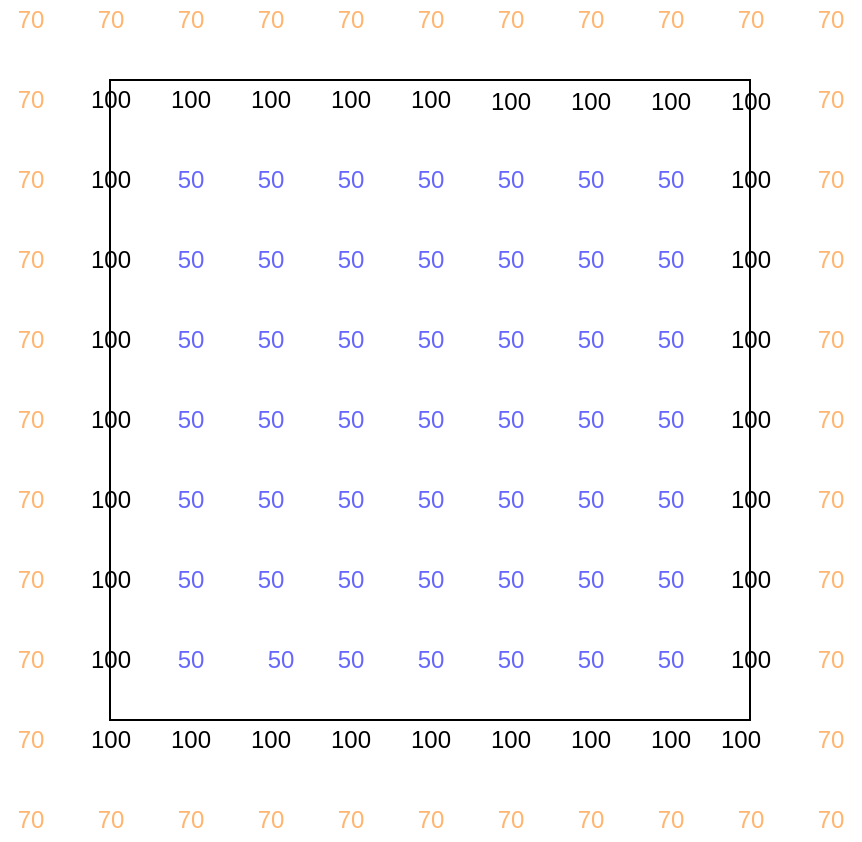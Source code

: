 <mxfile version="14.8.0" type="github">
  <diagram id="LvxpMMPDNMtc6eml7NS4" name="Page-1">
    <mxGraphModel dx="1350" dy="894" grid="1" gridSize="10" guides="1" tooltips="1" connect="1" arrows="1" fold="1" page="1" pageScale="1" pageWidth="850" pageHeight="1100" math="0" shadow="0">
      <root>
        <mxCell id="0" />
        <mxCell id="1" parent="0" />
        <mxCell id="pgq17JgVPmGYCmBE63rN-2" value="" style="whiteSpace=wrap;html=1;aspect=fixed;fillColor=none;" vertex="1" parent="1">
          <mxGeometry x="260" y="170" width="320" height="320" as="geometry" />
        </mxCell>
        <mxCell id="pgq17JgVPmGYCmBE63rN-3" value="100" style="text;html=1;align=center;verticalAlign=middle;resizable=0;points=[];autosize=1;strokeColor=none;" vertex="1" parent="1">
          <mxGeometry x="280" y="170" width="40" height="20" as="geometry" />
        </mxCell>
        <mxCell id="pgq17JgVPmGYCmBE63rN-4" value="100" style="text;html=1;align=center;verticalAlign=middle;resizable=0;points=[];autosize=1;strokeColor=none;" vertex="1" parent="1">
          <mxGeometry x="320" y="170" width="40" height="20" as="geometry" />
        </mxCell>
        <mxCell id="pgq17JgVPmGYCmBE63rN-5" value="100" style="text;html=1;align=center;verticalAlign=middle;resizable=0;points=[];autosize=1;strokeColor=none;" vertex="1" parent="1">
          <mxGeometry x="360" y="170" width="40" height="20" as="geometry" />
        </mxCell>
        <mxCell id="pgq17JgVPmGYCmBE63rN-7" value="70" style="text;html=1;align=center;verticalAlign=middle;resizable=0;points=[];autosize=1;strokeColor=none;fontColor=#FFB570;" vertex="1" parent="1">
          <mxGeometry x="205" y="130" width="30" height="20" as="geometry" />
        </mxCell>
        <mxCell id="pgq17JgVPmGYCmBE63rN-8" value="70" style="text;html=1;align=center;verticalAlign=middle;resizable=0;points=[];autosize=1;strokeColor=none;fontColor=#FFB570;" vertex="1" parent="1">
          <mxGeometry x="245" y="130" width="30" height="20" as="geometry" />
        </mxCell>
        <mxCell id="pgq17JgVPmGYCmBE63rN-9" value="70" style="text;html=1;align=center;verticalAlign=middle;resizable=0;points=[];autosize=1;strokeColor=none;fontColor=#FFB570;" vertex="1" parent="1">
          <mxGeometry x="205" y="170" width="30" height="20" as="geometry" />
        </mxCell>
        <mxCell id="pgq17JgVPmGYCmBE63rN-10" value="70" style="text;html=1;align=center;verticalAlign=middle;resizable=0;points=[];autosize=1;strokeColor=none;fontColor=#FFB570;" vertex="1" parent="1">
          <mxGeometry x="205" y="210" width="30" height="20" as="geometry" />
        </mxCell>
        <mxCell id="pgq17JgVPmGYCmBE63rN-11" value="70" style="text;html=1;align=center;verticalAlign=middle;resizable=0;points=[];autosize=1;strokeColor=none;fontColor=#FFB570;" vertex="1" parent="1">
          <mxGeometry x="205" y="250" width="30" height="20" as="geometry" />
        </mxCell>
        <mxCell id="pgq17JgVPmGYCmBE63rN-13" value="70" style="text;html=1;align=center;verticalAlign=middle;resizable=0;points=[];autosize=1;strokeColor=none;fontColor=#FFB570;" vertex="1" parent="1">
          <mxGeometry x="205" y="290" width="30" height="20" as="geometry" />
        </mxCell>
        <mxCell id="pgq17JgVPmGYCmBE63rN-14" value="70" style="text;html=1;align=center;verticalAlign=middle;resizable=0;points=[];autosize=1;strokeColor=none;fontColor=#FFB570;" vertex="1" parent="1">
          <mxGeometry x="205" y="330" width="30" height="20" as="geometry" />
        </mxCell>
        <mxCell id="pgq17JgVPmGYCmBE63rN-15" value="70" style="text;html=1;align=center;verticalAlign=middle;resizable=0;points=[];autosize=1;strokeColor=none;fontColor=#FFB570;" vertex="1" parent="1">
          <mxGeometry x="205" y="370" width="30" height="20" as="geometry" />
        </mxCell>
        <mxCell id="pgq17JgVPmGYCmBE63rN-16" value="70" style="text;html=1;align=center;verticalAlign=middle;resizable=0;points=[];autosize=1;strokeColor=none;fontColor=#FFB570;" vertex="1" parent="1">
          <mxGeometry x="205" y="410" width="30" height="20" as="geometry" />
        </mxCell>
        <mxCell id="pgq17JgVPmGYCmBE63rN-17" value="70" style="text;html=1;align=center;verticalAlign=middle;resizable=0;points=[];autosize=1;strokeColor=none;fontColor=#FFB570;" vertex="1" parent="1">
          <mxGeometry x="205" y="450" width="30" height="20" as="geometry" />
        </mxCell>
        <mxCell id="pgq17JgVPmGYCmBE63rN-18" value="70" style="text;html=1;align=center;verticalAlign=middle;resizable=0;points=[];autosize=1;strokeColor=none;fontColor=#FFB570;" vertex="1" parent="1">
          <mxGeometry x="205" y="490" width="30" height="20" as="geometry" />
        </mxCell>
        <mxCell id="pgq17JgVPmGYCmBE63rN-19" value="70" style="text;html=1;align=center;verticalAlign=middle;resizable=0;points=[];autosize=1;strokeColor=none;fontColor=#FFB570;" vertex="1" parent="1">
          <mxGeometry x="205" y="530" width="30" height="20" as="geometry" />
        </mxCell>
        <mxCell id="pgq17JgVPmGYCmBE63rN-20" value="70" style="text;html=1;align=center;verticalAlign=middle;resizable=0;points=[];autosize=1;strokeColor=none;fontColor=#FFB570;" vertex="1" parent="1">
          <mxGeometry x="245" y="530" width="30" height="20" as="geometry" />
        </mxCell>
        <mxCell id="pgq17JgVPmGYCmBE63rN-22" value="70" style="text;html=1;align=center;verticalAlign=middle;resizable=0;points=[];autosize=1;strokeColor=none;fontColor=#FFB570;" vertex="1" parent="1">
          <mxGeometry x="285" y="530" width="30" height="20" as="geometry" />
        </mxCell>
        <mxCell id="pgq17JgVPmGYCmBE63rN-23" value="70" style="text;html=1;align=center;verticalAlign=middle;resizable=0;points=[];autosize=1;strokeColor=none;fontColor=#FFB570;" vertex="1" parent="1">
          <mxGeometry x="325" y="530" width="30" height="20" as="geometry" />
        </mxCell>
        <mxCell id="pgq17JgVPmGYCmBE63rN-24" value="70" style="text;html=1;align=center;verticalAlign=middle;resizable=0;points=[];autosize=1;strokeColor=none;fontColor=#FFB570;" vertex="1" parent="1">
          <mxGeometry x="365" y="530" width="30" height="20" as="geometry" />
        </mxCell>
        <mxCell id="pgq17JgVPmGYCmBE63rN-25" value="70" style="text;html=1;align=center;verticalAlign=middle;resizable=0;points=[];autosize=1;strokeColor=none;fontColor=#FFB570;" vertex="1" parent="1">
          <mxGeometry x="405" y="530" width="30" height="20" as="geometry" />
        </mxCell>
        <mxCell id="pgq17JgVPmGYCmBE63rN-26" value="70" style="text;html=1;align=center;verticalAlign=middle;resizable=0;points=[];autosize=1;strokeColor=none;fontColor=#FFB570;" vertex="1" parent="1">
          <mxGeometry x="445" y="530" width="30" height="20" as="geometry" />
        </mxCell>
        <mxCell id="pgq17JgVPmGYCmBE63rN-27" value="70" style="text;html=1;align=center;verticalAlign=middle;resizable=0;points=[];autosize=1;strokeColor=none;fontColor=#FFB570;" vertex="1" parent="1">
          <mxGeometry x="485" y="530" width="30" height="20" as="geometry" />
        </mxCell>
        <mxCell id="pgq17JgVPmGYCmBE63rN-28" value="70" style="text;html=1;align=center;verticalAlign=middle;resizable=0;points=[];autosize=1;strokeColor=none;fontColor=#FFB570;" vertex="1" parent="1">
          <mxGeometry x="525" y="530" width="30" height="20" as="geometry" />
        </mxCell>
        <mxCell id="pgq17JgVPmGYCmBE63rN-29" value="70" style="text;html=1;align=center;verticalAlign=middle;resizable=0;points=[];autosize=1;strokeColor=none;fontColor=#FFB570;" vertex="1" parent="1">
          <mxGeometry x="565" y="530" width="30" height="20" as="geometry" />
        </mxCell>
        <mxCell id="pgq17JgVPmGYCmBE63rN-30" value="70" style="text;html=1;align=center;verticalAlign=middle;resizable=0;points=[];autosize=1;strokeColor=none;fontColor=#FFB570;" vertex="1" parent="1">
          <mxGeometry x="605" y="530" width="30" height="20" as="geometry" />
        </mxCell>
        <mxCell id="pgq17JgVPmGYCmBE63rN-31" value="70" style="text;html=1;align=center;verticalAlign=middle;resizable=0;points=[];autosize=1;strokeColor=none;fontColor=#FFB570;" vertex="1" parent="1">
          <mxGeometry x="605" y="490" width="30" height="20" as="geometry" />
        </mxCell>
        <mxCell id="pgq17JgVPmGYCmBE63rN-32" value="70" style="text;html=1;align=center;verticalAlign=middle;resizable=0;points=[];autosize=1;strokeColor=none;fontColor=#FFB570;" vertex="1" parent="1">
          <mxGeometry x="605" y="450" width="30" height="20" as="geometry" />
        </mxCell>
        <mxCell id="pgq17JgVPmGYCmBE63rN-33" value="70" style="text;html=1;align=center;verticalAlign=middle;resizable=0;points=[];autosize=1;strokeColor=none;fontColor=#FFB570;" vertex="1" parent="1">
          <mxGeometry x="605" y="410" width="30" height="20" as="geometry" />
        </mxCell>
        <mxCell id="pgq17JgVPmGYCmBE63rN-35" value="70" style="text;html=1;align=center;verticalAlign=middle;resizable=0;points=[];autosize=1;strokeColor=none;fontColor=#FFB570;" vertex="1" parent="1">
          <mxGeometry x="605" y="370" width="30" height="20" as="geometry" />
        </mxCell>
        <mxCell id="pgq17JgVPmGYCmBE63rN-36" value="70" style="text;html=1;align=center;verticalAlign=middle;resizable=0;points=[];autosize=1;strokeColor=none;fontColor=#FFB570;" vertex="1" parent="1">
          <mxGeometry x="605" y="330" width="30" height="20" as="geometry" />
        </mxCell>
        <mxCell id="pgq17JgVPmGYCmBE63rN-37" value="70" style="text;html=1;align=center;verticalAlign=middle;resizable=0;points=[];autosize=1;strokeColor=none;fontColor=#FFB570;" vertex="1" parent="1">
          <mxGeometry x="605" y="290" width="30" height="20" as="geometry" />
        </mxCell>
        <mxCell id="pgq17JgVPmGYCmBE63rN-38" value="70" style="text;html=1;align=center;verticalAlign=middle;resizable=0;points=[];autosize=1;strokeColor=none;fontColor=#FFB570;" vertex="1" parent="1">
          <mxGeometry x="605" y="250" width="30" height="20" as="geometry" />
        </mxCell>
        <mxCell id="pgq17JgVPmGYCmBE63rN-40" value="70" style="text;html=1;align=center;verticalAlign=middle;resizable=0;points=[];autosize=1;strokeColor=none;fontColor=#FFB570;" vertex="1" parent="1">
          <mxGeometry x="605" y="210" width="30" height="20" as="geometry" />
        </mxCell>
        <mxCell id="pgq17JgVPmGYCmBE63rN-41" value="70" style="text;html=1;align=center;verticalAlign=middle;resizable=0;points=[];autosize=1;strokeColor=none;fontColor=#FFB570;" vertex="1" parent="1">
          <mxGeometry x="605" y="170" width="30" height="20" as="geometry" />
        </mxCell>
        <mxCell id="pgq17JgVPmGYCmBE63rN-42" value="70" style="text;html=1;align=center;verticalAlign=middle;resizable=0;points=[];autosize=1;strokeColor=none;fontColor=#FFB570;" vertex="1" parent="1">
          <mxGeometry x="605" y="130" width="30" height="20" as="geometry" />
        </mxCell>
        <mxCell id="pgq17JgVPmGYCmBE63rN-43" value="70" style="text;html=1;align=center;verticalAlign=middle;resizable=0;points=[];autosize=1;strokeColor=none;fontColor=#FFB570;" vertex="1" parent="1">
          <mxGeometry x="565" y="130" width="30" height="20" as="geometry" />
        </mxCell>
        <mxCell id="pgq17JgVPmGYCmBE63rN-44" value="70" style="text;html=1;align=center;verticalAlign=middle;resizable=0;points=[];autosize=1;strokeColor=none;fontColor=#FFB570;" vertex="1" parent="1">
          <mxGeometry x="525" y="130" width="30" height="20" as="geometry" />
        </mxCell>
        <mxCell id="pgq17JgVPmGYCmBE63rN-45" value="70" style="text;html=1;align=center;verticalAlign=middle;resizable=0;points=[];autosize=1;strokeColor=none;fontColor=#FFB570;" vertex="1" parent="1">
          <mxGeometry x="485" y="130" width="30" height="20" as="geometry" />
        </mxCell>
        <mxCell id="pgq17JgVPmGYCmBE63rN-46" value="70" style="text;html=1;align=center;verticalAlign=middle;resizable=0;points=[];autosize=1;strokeColor=none;fontColor=#FFB570;" vertex="1" parent="1">
          <mxGeometry x="445" y="130" width="30" height="20" as="geometry" />
        </mxCell>
        <mxCell id="pgq17JgVPmGYCmBE63rN-47" value="70" style="text;html=1;align=center;verticalAlign=middle;resizable=0;points=[];autosize=1;strokeColor=none;fontColor=#FFB570;" vertex="1" parent="1">
          <mxGeometry x="405" y="130" width="30" height="20" as="geometry" />
        </mxCell>
        <mxCell id="pgq17JgVPmGYCmBE63rN-48" value="70" style="text;html=1;align=center;verticalAlign=middle;resizable=0;points=[];autosize=1;strokeColor=none;fontColor=#FFB570;" vertex="1" parent="1">
          <mxGeometry x="365" y="130" width="30" height="20" as="geometry" />
        </mxCell>
        <mxCell id="pgq17JgVPmGYCmBE63rN-49" value="70" style="text;html=1;align=center;verticalAlign=middle;resizable=0;points=[];autosize=1;strokeColor=none;fontColor=#FFB570;" vertex="1" parent="1">
          <mxGeometry x="325" y="130" width="30" height="20" as="geometry" />
        </mxCell>
        <mxCell id="pgq17JgVPmGYCmBE63rN-50" value="70" style="text;html=1;align=center;verticalAlign=middle;resizable=0;points=[];autosize=1;strokeColor=none;fontColor=#FFB570;" vertex="1" parent="1">
          <mxGeometry x="285" y="130" width="30" height="20" as="geometry" />
        </mxCell>
        <mxCell id="pgq17JgVPmGYCmBE63rN-51" value="100" style="text;html=1;align=center;verticalAlign=middle;resizable=0;points=[];autosize=1;strokeColor=none;" vertex="1" parent="1">
          <mxGeometry x="400" y="170" width="40" height="20" as="geometry" />
        </mxCell>
        <mxCell id="pgq17JgVPmGYCmBE63rN-53" value="100" style="text;html=1;align=center;verticalAlign=middle;resizable=0;points=[];autosize=1;strokeColor=none;" vertex="1" parent="1">
          <mxGeometry x="440" y="171" width="40" height="20" as="geometry" />
        </mxCell>
        <mxCell id="pgq17JgVPmGYCmBE63rN-54" value="100" style="text;html=1;align=center;verticalAlign=middle;resizable=0;points=[];autosize=1;strokeColor=none;" vertex="1" parent="1">
          <mxGeometry x="480" y="171" width="40" height="20" as="geometry" />
        </mxCell>
        <mxCell id="pgq17JgVPmGYCmBE63rN-55" value="100" style="text;html=1;align=center;verticalAlign=middle;resizable=0;points=[];autosize=1;strokeColor=none;" vertex="1" parent="1">
          <mxGeometry x="520" y="171" width="40" height="20" as="geometry" />
        </mxCell>
        <mxCell id="pgq17JgVPmGYCmBE63rN-56" value="100" style="text;html=1;align=center;verticalAlign=middle;resizable=0;points=[];autosize=1;strokeColor=none;" vertex="1" parent="1">
          <mxGeometry x="560" y="171" width="40" height="20" as="geometry" />
        </mxCell>
        <mxCell id="pgq17JgVPmGYCmBE63rN-57" value="100" style="text;html=1;align=center;verticalAlign=middle;resizable=0;points=[];autosize=1;strokeColor=none;" vertex="1" parent="1">
          <mxGeometry x="560" y="210" width="40" height="20" as="geometry" />
        </mxCell>
        <mxCell id="pgq17JgVPmGYCmBE63rN-58" value="100" style="text;html=1;align=center;verticalAlign=middle;resizable=0;points=[];autosize=1;strokeColor=none;" vertex="1" parent="1">
          <mxGeometry x="560" y="250" width="40" height="20" as="geometry" />
        </mxCell>
        <mxCell id="pgq17JgVPmGYCmBE63rN-59" value="100" style="text;html=1;align=center;verticalAlign=middle;resizable=0;points=[];autosize=1;strokeColor=none;" vertex="1" parent="1">
          <mxGeometry x="560" y="290" width="40" height="20" as="geometry" />
        </mxCell>
        <mxCell id="pgq17JgVPmGYCmBE63rN-60" value="100" style="text;html=1;align=center;verticalAlign=middle;resizable=0;points=[];autosize=1;strokeColor=none;" vertex="1" parent="1">
          <mxGeometry x="560" y="330" width="40" height="20" as="geometry" />
        </mxCell>
        <mxCell id="pgq17JgVPmGYCmBE63rN-61" value="100" style="text;html=1;align=center;verticalAlign=middle;resizable=0;points=[];autosize=1;strokeColor=none;" vertex="1" parent="1">
          <mxGeometry x="560" y="370" width="40" height="20" as="geometry" />
        </mxCell>
        <mxCell id="pgq17JgVPmGYCmBE63rN-62" value="100" style="text;html=1;align=center;verticalAlign=middle;resizable=0;points=[];autosize=1;strokeColor=none;" vertex="1" parent="1">
          <mxGeometry x="560" y="410" width="40" height="20" as="geometry" />
        </mxCell>
        <mxCell id="pgq17JgVPmGYCmBE63rN-63" value="100" style="text;html=1;align=center;verticalAlign=middle;resizable=0;points=[];autosize=1;strokeColor=none;" vertex="1" parent="1">
          <mxGeometry x="560" y="450" width="40" height="20" as="geometry" />
        </mxCell>
        <mxCell id="pgq17JgVPmGYCmBE63rN-64" value="100" style="text;html=1;align=center;verticalAlign=middle;resizable=0;points=[];autosize=1;strokeColor=none;" vertex="1" parent="1">
          <mxGeometry x="520" y="490" width="40" height="20" as="geometry" />
        </mxCell>
        <mxCell id="pgq17JgVPmGYCmBE63rN-65" value="100" style="text;html=1;align=center;verticalAlign=middle;resizable=0;points=[];autosize=1;strokeColor=none;" vertex="1" parent="1">
          <mxGeometry x="555" y="490" width="40" height="20" as="geometry" />
        </mxCell>
        <mxCell id="pgq17JgVPmGYCmBE63rN-66" value="100" style="text;html=1;align=center;verticalAlign=middle;resizable=0;points=[];autosize=1;strokeColor=none;" vertex="1" parent="1">
          <mxGeometry x="480" y="490" width="40" height="20" as="geometry" />
        </mxCell>
        <mxCell id="pgq17JgVPmGYCmBE63rN-67" value="100" style="text;html=1;align=center;verticalAlign=middle;resizable=0;points=[];autosize=1;strokeColor=none;" vertex="1" parent="1">
          <mxGeometry x="440" y="490" width="40" height="20" as="geometry" />
        </mxCell>
        <mxCell id="pgq17JgVPmGYCmBE63rN-68" value="100" style="text;html=1;align=center;verticalAlign=middle;resizable=0;points=[];autosize=1;strokeColor=none;" vertex="1" parent="1">
          <mxGeometry x="400" y="490" width="40" height="20" as="geometry" />
        </mxCell>
        <mxCell id="pgq17JgVPmGYCmBE63rN-69" value="100" style="text;html=1;align=center;verticalAlign=middle;resizable=0;points=[];autosize=1;strokeColor=none;" vertex="1" parent="1">
          <mxGeometry x="360" y="490" width="40" height="20" as="geometry" />
        </mxCell>
        <mxCell id="pgq17JgVPmGYCmBE63rN-70" value="100" style="text;html=1;align=center;verticalAlign=middle;resizable=0;points=[];autosize=1;strokeColor=none;" vertex="1" parent="1">
          <mxGeometry x="320" y="490" width="40" height="20" as="geometry" />
        </mxCell>
        <mxCell id="pgq17JgVPmGYCmBE63rN-71" value="100" style="text;html=1;align=center;verticalAlign=middle;resizable=0;points=[];autosize=1;strokeColor=none;" vertex="1" parent="1">
          <mxGeometry x="280" y="490" width="40" height="20" as="geometry" />
        </mxCell>
        <mxCell id="pgq17JgVPmGYCmBE63rN-72" value="100" style="text;html=1;align=center;verticalAlign=middle;resizable=0;points=[];autosize=1;strokeColor=none;" vertex="1" parent="1">
          <mxGeometry x="240" y="490" width="40" height="20" as="geometry" />
        </mxCell>
        <mxCell id="pgq17JgVPmGYCmBE63rN-73" value="100" style="text;html=1;align=center;verticalAlign=middle;resizable=0;points=[];autosize=1;strokeColor=none;" vertex="1" parent="1">
          <mxGeometry x="240" y="450" width="40" height="20" as="geometry" />
        </mxCell>
        <mxCell id="pgq17JgVPmGYCmBE63rN-74" value="100" style="text;html=1;align=center;verticalAlign=middle;resizable=0;points=[];autosize=1;strokeColor=none;" vertex="1" parent="1">
          <mxGeometry x="240" y="410" width="40" height="20" as="geometry" />
        </mxCell>
        <mxCell id="pgq17JgVPmGYCmBE63rN-75" value="100" style="text;html=1;align=center;verticalAlign=middle;resizable=0;points=[];autosize=1;strokeColor=none;" vertex="1" parent="1">
          <mxGeometry x="240" y="370" width="40" height="20" as="geometry" />
        </mxCell>
        <mxCell id="pgq17JgVPmGYCmBE63rN-76" value="100" style="text;html=1;align=center;verticalAlign=middle;resizable=0;points=[];autosize=1;strokeColor=none;" vertex="1" parent="1">
          <mxGeometry x="240" y="330" width="40" height="20" as="geometry" />
        </mxCell>
        <mxCell id="pgq17JgVPmGYCmBE63rN-77" value="100" style="text;html=1;align=center;verticalAlign=middle;resizable=0;points=[];autosize=1;strokeColor=none;" vertex="1" parent="1">
          <mxGeometry x="240" y="290" width="40" height="20" as="geometry" />
        </mxCell>
        <mxCell id="pgq17JgVPmGYCmBE63rN-78" value="100" style="text;html=1;align=center;verticalAlign=middle;resizable=0;points=[];autosize=1;strokeColor=none;" vertex="1" parent="1">
          <mxGeometry x="240" y="250" width="40" height="20" as="geometry" />
        </mxCell>
        <mxCell id="pgq17JgVPmGYCmBE63rN-79" value="100" style="text;html=1;align=center;verticalAlign=middle;resizable=0;points=[];autosize=1;strokeColor=none;" vertex="1" parent="1">
          <mxGeometry x="240" y="210" width="40" height="20" as="geometry" />
        </mxCell>
        <mxCell id="pgq17JgVPmGYCmBE63rN-80" value="100" style="text;html=1;align=center;verticalAlign=middle;resizable=0;points=[];autosize=1;strokeColor=none;" vertex="1" parent="1">
          <mxGeometry x="240" y="170" width="40" height="20" as="geometry" />
        </mxCell>
        <mxCell id="pgq17JgVPmGYCmBE63rN-81" value="50" style="text;html=1;align=center;verticalAlign=middle;resizable=0;points=[];autosize=1;strokeColor=none;fontColor=#6666FF;" vertex="1" parent="1">
          <mxGeometry x="285" y="210" width="30" height="20" as="geometry" />
        </mxCell>
        <mxCell id="pgq17JgVPmGYCmBE63rN-82" value="50" style="text;html=1;align=center;verticalAlign=middle;resizable=0;points=[];autosize=1;strokeColor=none;fontColor=#6666FF;" vertex="1" parent="1">
          <mxGeometry x="325" y="210" width="30" height="20" as="geometry" />
        </mxCell>
        <mxCell id="pgq17JgVPmGYCmBE63rN-83" value="50" style="text;html=1;align=center;verticalAlign=middle;resizable=0;points=[];autosize=1;strokeColor=none;fontColor=#6666FF;" vertex="1" parent="1">
          <mxGeometry x="365" y="210" width="30" height="20" as="geometry" />
        </mxCell>
        <mxCell id="pgq17JgVPmGYCmBE63rN-84" value="50" style="text;html=1;align=center;verticalAlign=middle;resizable=0;points=[];autosize=1;strokeColor=none;fontColor=#6666FF;" vertex="1" parent="1">
          <mxGeometry x="285" y="250" width="30" height="20" as="geometry" />
        </mxCell>
        <mxCell id="pgq17JgVPmGYCmBE63rN-85" value="50" style="text;html=1;align=center;verticalAlign=middle;resizable=0;points=[];autosize=1;strokeColor=none;fontColor=#6666FF;" vertex="1" parent="1">
          <mxGeometry x="325" y="250" width="30" height="20" as="geometry" />
        </mxCell>
        <mxCell id="pgq17JgVPmGYCmBE63rN-86" value="50" style="text;html=1;align=center;verticalAlign=middle;resizable=0;points=[];autosize=1;strokeColor=none;fontColor=#6666FF;" vertex="1" parent="1">
          <mxGeometry x="365" y="250" width="30" height="20" as="geometry" />
        </mxCell>
        <mxCell id="pgq17JgVPmGYCmBE63rN-87" value="50" style="text;html=1;align=center;verticalAlign=middle;resizable=0;points=[];autosize=1;strokeColor=none;fontColor=#6666FF;" vertex="1" parent="1">
          <mxGeometry x="285" y="290" width="30" height="20" as="geometry" />
        </mxCell>
        <mxCell id="pgq17JgVPmGYCmBE63rN-88" value="50" style="text;html=1;align=center;verticalAlign=middle;resizable=0;points=[];autosize=1;strokeColor=none;fontColor=#6666FF;" vertex="1" parent="1">
          <mxGeometry x="325" y="290" width="30" height="20" as="geometry" />
        </mxCell>
        <mxCell id="pgq17JgVPmGYCmBE63rN-89" value="50" style="text;html=1;align=center;verticalAlign=middle;resizable=0;points=[];autosize=1;strokeColor=none;fontColor=#6666FF;" vertex="1" parent="1">
          <mxGeometry x="365" y="290" width="30" height="20" as="geometry" />
        </mxCell>
        <mxCell id="pgq17JgVPmGYCmBE63rN-91" value="50" style="text;html=1;align=center;verticalAlign=middle;resizable=0;points=[];autosize=1;strokeColor=none;fontColor=#6666FF;" vertex="1" parent="1">
          <mxGeometry x="285" y="330" width="30" height="20" as="geometry" />
        </mxCell>
        <mxCell id="pgq17JgVPmGYCmBE63rN-92" value="50" style="text;html=1;align=center;verticalAlign=middle;resizable=0;points=[];autosize=1;strokeColor=none;fontColor=#6666FF;" vertex="1" parent="1">
          <mxGeometry x="325" y="330" width="30" height="20" as="geometry" />
        </mxCell>
        <mxCell id="pgq17JgVPmGYCmBE63rN-94" value="50" style="text;html=1;align=center;verticalAlign=middle;resizable=0;points=[];autosize=1;strokeColor=none;fontColor=#6666FF;" vertex="1" parent="1">
          <mxGeometry x="365" y="330" width="30" height="20" as="geometry" />
        </mxCell>
        <mxCell id="pgq17JgVPmGYCmBE63rN-95" value="50" style="text;html=1;align=center;verticalAlign=middle;resizable=0;points=[];autosize=1;strokeColor=none;fontColor=#6666FF;" vertex="1" parent="1">
          <mxGeometry x="285" y="370" width="30" height="20" as="geometry" />
        </mxCell>
        <mxCell id="pgq17JgVPmGYCmBE63rN-96" value="50" style="text;html=1;align=center;verticalAlign=middle;resizable=0;points=[];autosize=1;strokeColor=none;fontColor=#6666FF;" vertex="1" parent="1">
          <mxGeometry x="325" y="370" width="30" height="20" as="geometry" />
        </mxCell>
        <mxCell id="pgq17JgVPmGYCmBE63rN-98" value="50" style="text;html=1;align=center;verticalAlign=middle;resizable=0;points=[];autosize=1;strokeColor=none;fontColor=#6666FF;" vertex="1" parent="1">
          <mxGeometry x="365" y="370" width="30" height="20" as="geometry" />
        </mxCell>
        <mxCell id="pgq17JgVPmGYCmBE63rN-99" value="50" style="text;html=1;align=center;verticalAlign=middle;resizable=0;points=[];autosize=1;strokeColor=none;fontColor=#6666FF;" vertex="1" parent="1">
          <mxGeometry x="285" y="410" width="30" height="20" as="geometry" />
        </mxCell>
        <mxCell id="pgq17JgVPmGYCmBE63rN-100" value="50" style="text;html=1;align=center;verticalAlign=middle;resizable=0;points=[];autosize=1;strokeColor=none;fontColor=#6666FF;" vertex="1" parent="1">
          <mxGeometry x="325" y="410" width="30" height="20" as="geometry" />
        </mxCell>
        <mxCell id="pgq17JgVPmGYCmBE63rN-101" value="50" style="text;html=1;align=center;verticalAlign=middle;resizable=0;points=[];autosize=1;strokeColor=none;fontColor=#6666FF;" vertex="1" parent="1">
          <mxGeometry x="365" y="410" width="30" height="20" as="geometry" />
        </mxCell>
        <mxCell id="pgq17JgVPmGYCmBE63rN-102" value="50" style="text;html=1;align=center;verticalAlign=middle;resizable=0;points=[];autosize=1;strokeColor=none;fontColor=#6666FF;" vertex="1" parent="1">
          <mxGeometry x="285" y="450" width="30" height="20" as="geometry" />
        </mxCell>
        <mxCell id="pgq17JgVPmGYCmBE63rN-103" value="50" style="text;html=1;align=center;verticalAlign=middle;resizable=0;points=[];autosize=1;strokeColor=none;fontColor=#6666FF;" vertex="1" parent="1">
          <mxGeometry x="330" y="450" width="30" height="20" as="geometry" />
        </mxCell>
        <mxCell id="pgq17JgVPmGYCmBE63rN-104" value="50" style="text;html=1;align=center;verticalAlign=middle;resizable=0;points=[];autosize=1;strokeColor=none;fontColor=#6666FF;" vertex="1" parent="1">
          <mxGeometry x="365" y="450" width="30" height="20" as="geometry" />
        </mxCell>
        <mxCell id="pgq17JgVPmGYCmBE63rN-105" value="50" style="text;html=1;align=center;verticalAlign=middle;resizable=0;points=[];autosize=1;strokeColor=none;fontColor=#6666FF;" vertex="1" parent="1">
          <mxGeometry x="405" y="210" width="30" height="20" as="geometry" />
        </mxCell>
        <mxCell id="pgq17JgVPmGYCmBE63rN-106" value="50" style="text;html=1;align=center;verticalAlign=middle;resizable=0;points=[];autosize=1;strokeColor=none;fontColor=#6666FF;" vertex="1" parent="1">
          <mxGeometry x="405" y="250" width="30" height="20" as="geometry" />
        </mxCell>
        <mxCell id="pgq17JgVPmGYCmBE63rN-110" value="50" style="text;html=1;align=center;verticalAlign=middle;resizable=0;points=[];autosize=1;strokeColor=none;fontColor=#6666FF;" vertex="1" parent="1">
          <mxGeometry x="405" y="290" width="30" height="20" as="geometry" />
        </mxCell>
        <mxCell id="pgq17JgVPmGYCmBE63rN-111" value="50" style="text;html=1;align=center;verticalAlign=middle;resizable=0;points=[];autosize=1;strokeColor=none;fontColor=#6666FF;" vertex="1" parent="1">
          <mxGeometry x="405" y="330" width="30" height="20" as="geometry" />
        </mxCell>
        <mxCell id="pgq17JgVPmGYCmBE63rN-112" value="50" style="text;html=1;align=center;verticalAlign=middle;resizable=0;points=[];autosize=1;strokeColor=none;fontColor=#6666FF;" vertex="1" parent="1">
          <mxGeometry x="405" y="370" width="30" height="20" as="geometry" />
        </mxCell>
        <mxCell id="pgq17JgVPmGYCmBE63rN-113" value="50" style="text;html=1;align=center;verticalAlign=middle;resizable=0;points=[];autosize=1;strokeColor=none;fontColor=#6666FF;" vertex="1" parent="1">
          <mxGeometry x="405" y="410" width="30" height="20" as="geometry" />
        </mxCell>
        <mxCell id="pgq17JgVPmGYCmBE63rN-114" value="50" style="text;html=1;align=center;verticalAlign=middle;resizable=0;points=[];autosize=1;strokeColor=none;fontColor=#6666FF;" vertex="1" parent="1">
          <mxGeometry x="405" y="450" width="30" height="20" as="geometry" />
        </mxCell>
        <mxCell id="pgq17JgVPmGYCmBE63rN-115" value="50" style="text;html=1;align=center;verticalAlign=middle;resizable=0;points=[];autosize=1;strokeColor=none;fontColor=#6666FF;" vertex="1" parent="1">
          <mxGeometry x="445" y="210" width="30" height="20" as="geometry" />
        </mxCell>
        <mxCell id="pgq17JgVPmGYCmBE63rN-116" value="50" style="text;html=1;align=center;verticalAlign=middle;resizable=0;points=[];autosize=1;strokeColor=none;fontColor=#6666FF;" vertex="1" parent="1">
          <mxGeometry x="445" y="250" width="30" height="20" as="geometry" />
        </mxCell>
        <mxCell id="pgq17JgVPmGYCmBE63rN-117" value="50" style="text;html=1;align=center;verticalAlign=middle;resizable=0;points=[];autosize=1;strokeColor=none;fontColor=#6666FF;" vertex="1" parent="1">
          <mxGeometry x="445" y="290" width="30" height="20" as="geometry" />
        </mxCell>
        <mxCell id="pgq17JgVPmGYCmBE63rN-118" value="50" style="text;html=1;align=center;verticalAlign=middle;resizable=0;points=[];autosize=1;strokeColor=none;fontColor=#6666FF;" vertex="1" parent="1">
          <mxGeometry x="445" y="330" width="30" height="20" as="geometry" />
        </mxCell>
        <mxCell id="pgq17JgVPmGYCmBE63rN-119" value="50" style="text;html=1;align=center;verticalAlign=middle;resizable=0;points=[];autosize=1;strokeColor=none;fontColor=#6666FF;" vertex="1" parent="1">
          <mxGeometry x="445" y="370" width="30" height="20" as="geometry" />
        </mxCell>
        <mxCell id="pgq17JgVPmGYCmBE63rN-120" value="50" style="text;html=1;align=center;verticalAlign=middle;resizable=0;points=[];autosize=1;strokeColor=none;fontColor=#6666FF;" vertex="1" parent="1">
          <mxGeometry x="445" y="410" width="30" height="20" as="geometry" />
        </mxCell>
        <mxCell id="pgq17JgVPmGYCmBE63rN-121" value="50" style="text;html=1;align=center;verticalAlign=middle;resizable=0;points=[];autosize=1;strokeColor=none;fontColor=#6666FF;" vertex="1" parent="1">
          <mxGeometry x="445" y="450" width="30" height="20" as="geometry" />
        </mxCell>
        <mxCell id="pgq17JgVPmGYCmBE63rN-122" value="50" style="text;html=1;align=center;verticalAlign=middle;resizable=0;points=[];autosize=1;strokeColor=none;fontColor=#6666FF;" vertex="1" parent="1">
          <mxGeometry x="485" y="210" width="30" height="20" as="geometry" />
        </mxCell>
        <mxCell id="pgq17JgVPmGYCmBE63rN-123" value="50" style="text;html=1;align=center;verticalAlign=middle;resizable=0;points=[];autosize=1;strokeColor=none;fontColor=#6666FF;" vertex="1" parent="1">
          <mxGeometry x="485" y="250" width="30" height="20" as="geometry" />
        </mxCell>
        <mxCell id="pgq17JgVPmGYCmBE63rN-124" value="50" style="text;html=1;align=center;verticalAlign=middle;resizable=0;points=[];autosize=1;strokeColor=none;fontColor=#6666FF;" vertex="1" parent="1">
          <mxGeometry x="485" y="290" width="30" height="20" as="geometry" />
        </mxCell>
        <mxCell id="pgq17JgVPmGYCmBE63rN-125" value="50" style="text;html=1;align=center;verticalAlign=middle;resizable=0;points=[];autosize=1;strokeColor=none;fontColor=#6666FF;" vertex="1" parent="1">
          <mxGeometry x="485" y="330" width="30" height="20" as="geometry" />
        </mxCell>
        <mxCell id="pgq17JgVPmGYCmBE63rN-126" value="50" style="text;html=1;align=center;verticalAlign=middle;resizable=0;points=[];autosize=1;strokeColor=none;fontColor=#6666FF;" vertex="1" parent="1">
          <mxGeometry x="485" y="370" width="30" height="20" as="geometry" />
        </mxCell>
        <mxCell id="pgq17JgVPmGYCmBE63rN-127" value="50" style="text;html=1;align=center;verticalAlign=middle;resizable=0;points=[];autosize=1;strokeColor=none;fontColor=#6666FF;" vertex="1" parent="1">
          <mxGeometry x="485" y="410" width="30" height="20" as="geometry" />
        </mxCell>
        <mxCell id="pgq17JgVPmGYCmBE63rN-128" value="50" style="text;html=1;align=center;verticalAlign=middle;resizable=0;points=[];autosize=1;strokeColor=none;fontColor=#6666FF;" vertex="1" parent="1">
          <mxGeometry x="485" y="450" width="30" height="20" as="geometry" />
        </mxCell>
        <mxCell id="pgq17JgVPmGYCmBE63rN-129" value="50" style="text;html=1;align=center;verticalAlign=middle;resizable=0;points=[];autosize=1;strokeColor=none;fontColor=#6666FF;" vertex="1" parent="1">
          <mxGeometry x="525" y="210" width="30" height="20" as="geometry" />
        </mxCell>
        <mxCell id="pgq17JgVPmGYCmBE63rN-130" value="50" style="text;html=1;align=center;verticalAlign=middle;resizable=0;points=[];autosize=1;strokeColor=none;fontColor=#6666FF;" vertex="1" parent="1">
          <mxGeometry x="525" y="250" width="30" height="20" as="geometry" />
        </mxCell>
        <mxCell id="pgq17JgVPmGYCmBE63rN-131" value="50" style="text;html=1;align=center;verticalAlign=middle;resizable=0;points=[];autosize=1;strokeColor=none;fontColor=#6666FF;" vertex="1" parent="1">
          <mxGeometry x="525" y="290" width="30" height="20" as="geometry" />
        </mxCell>
        <mxCell id="pgq17JgVPmGYCmBE63rN-132" value="50" style="text;html=1;align=center;verticalAlign=middle;resizable=0;points=[];autosize=1;strokeColor=none;fontColor=#6666FF;" vertex="1" parent="1">
          <mxGeometry x="525" y="330" width="30" height="20" as="geometry" />
        </mxCell>
        <mxCell id="pgq17JgVPmGYCmBE63rN-133" value="50" style="text;html=1;align=center;verticalAlign=middle;resizable=0;points=[];autosize=1;strokeColor=none;fontColor=#6666FF;" vertex="1" parent="1">
          <mxGeometry x="525" y="370" width="30" height="20" as="geometry" />
        </mxCell>
        <mxCell id="pgq17JgVPmGYCmBE63rN-134" value="50" style="text;html=1;align=center;verticalAlign=middle;resizable=0;points=[];autosize=1;strokeColor=none;fontColor=#6666FF;" vertex="1" parent="1">
          <mxGeometry x="525" y="410" width="30" height="20" as="geometry" />
        </mxCell>
        <mxCell id="pgq17JgVPmGYCmBE63rN-135" value="50" style="text;html=1;align=center;verticalAlign=middle;resizable=0;points=[];autosize=1;strokeColor=none;fontColor=#6666FF;" vertex="1" parent="1">
          <mxGeometry x="525" y="450" width="30" height="20" as="geometry" />
        </mxCell>
      </root>
    </mxGraphModel>
  </diagram>
</mxfile>
